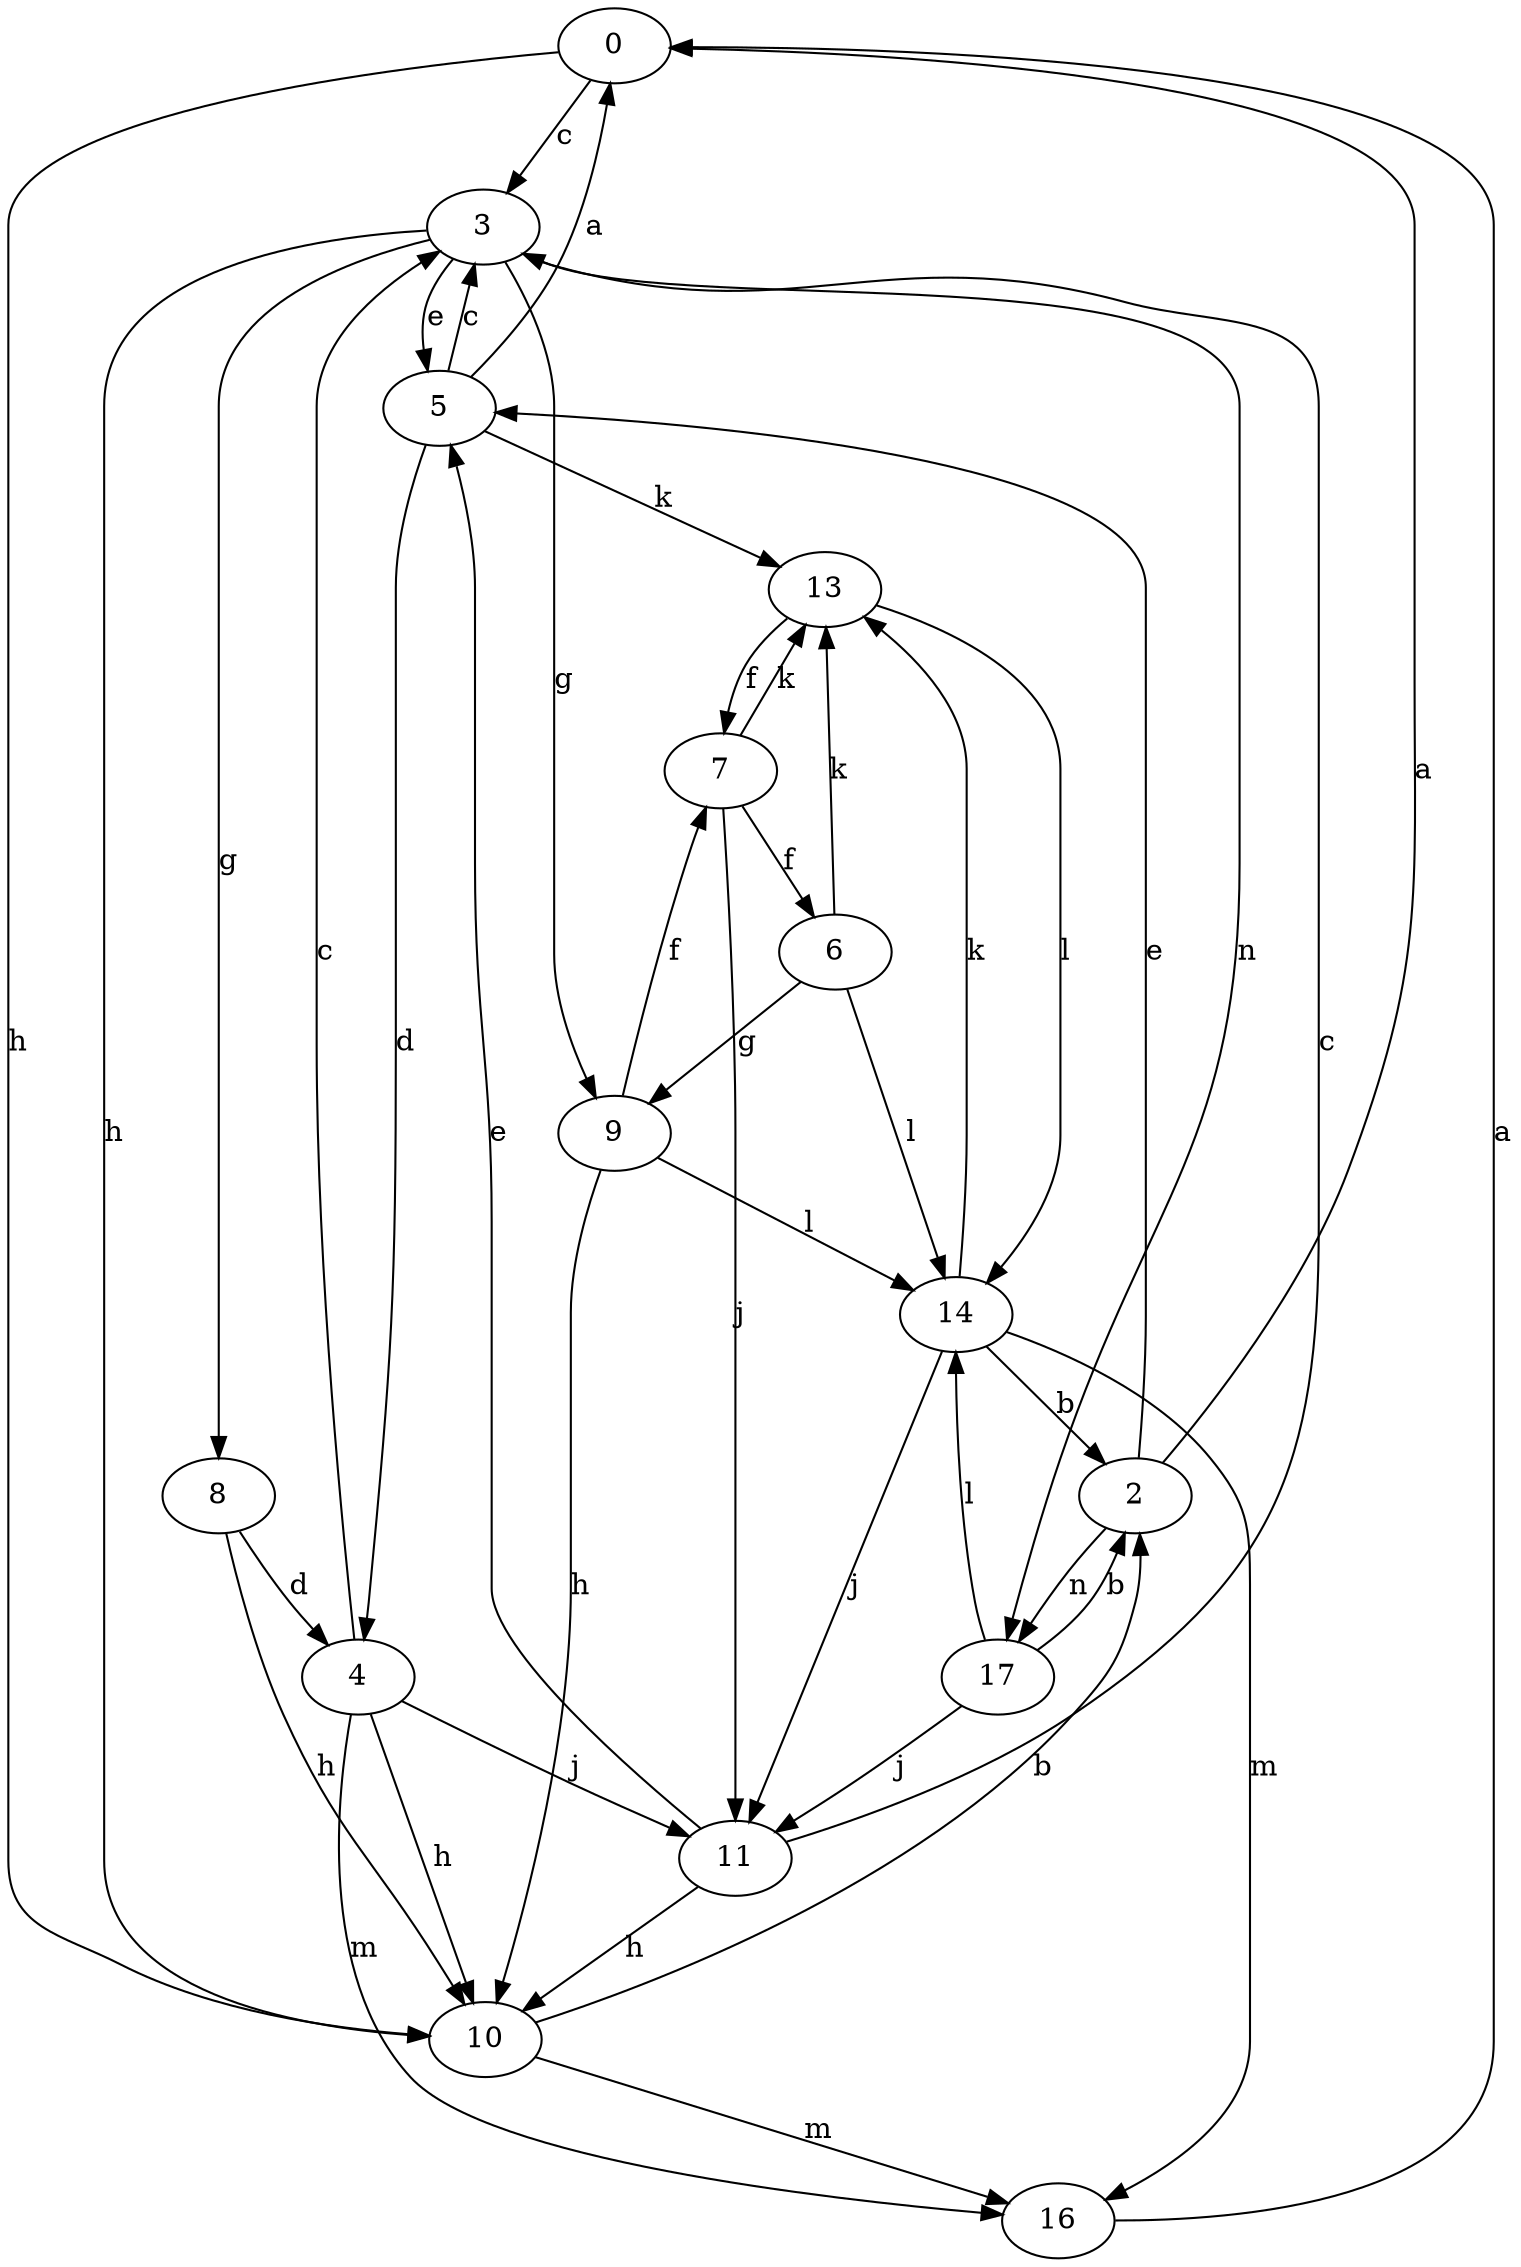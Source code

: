 strict digraph  {
0;
2;
3;
4;
5;
6;
7;
8;
9;
10;
11;
13;
14;
16;
17;
0 -> 3  [label=c];
0 -> 10  [label=h];
2 -> 0  [label=a];
2 -> 5  [label=e];
2 -> 17  [label=n];
3 -> 5  [label=e];
3 -> 8  [label=g];
3 -> 9  [label=g];
3 -> 10  [label=h];
3 -> 17  [label=n];
4 -> 3  [label=c];
4 -> 10  [label=h];
4 -> 11  [label=j];
4 -> 16  [label=m];
5 -> 0  [label=a];
5 -> 3  [label=c];
5 -> 4  [label=d];
5 -> 13  [label=k];
6 -> 9  [label=g];
6 -> 13  [label=k];
6 -> 14  [label=l];
7 -> 6  [label=f];
7 -> 11  [label=j];
7 -> 13  [label=k];
8 -> 4  [label=d];
8 -> 10  [label=h];
9 -> 7  [label=f];
9 -> 10  [label=h];
9 -> 14  [label=l];
10 -> 2  [label=b];
10 -> 16  [label=m];
11 -> 3  [label=c];
11 -> 5  [label=e];
11 -> 10  [label=h];
13 -> 7  [label=f];
13 -> 14  [label=l];
14 -> 2  [label=b];
14 -> 11  [label=j];
14 -> 13  [label=k];
14 -> 16  [label=m];
16 -> 0  [label=a];
17 -> 2  [label=b];
17 -> 11  [label=j];
17 -> 14  [label=l];
}
